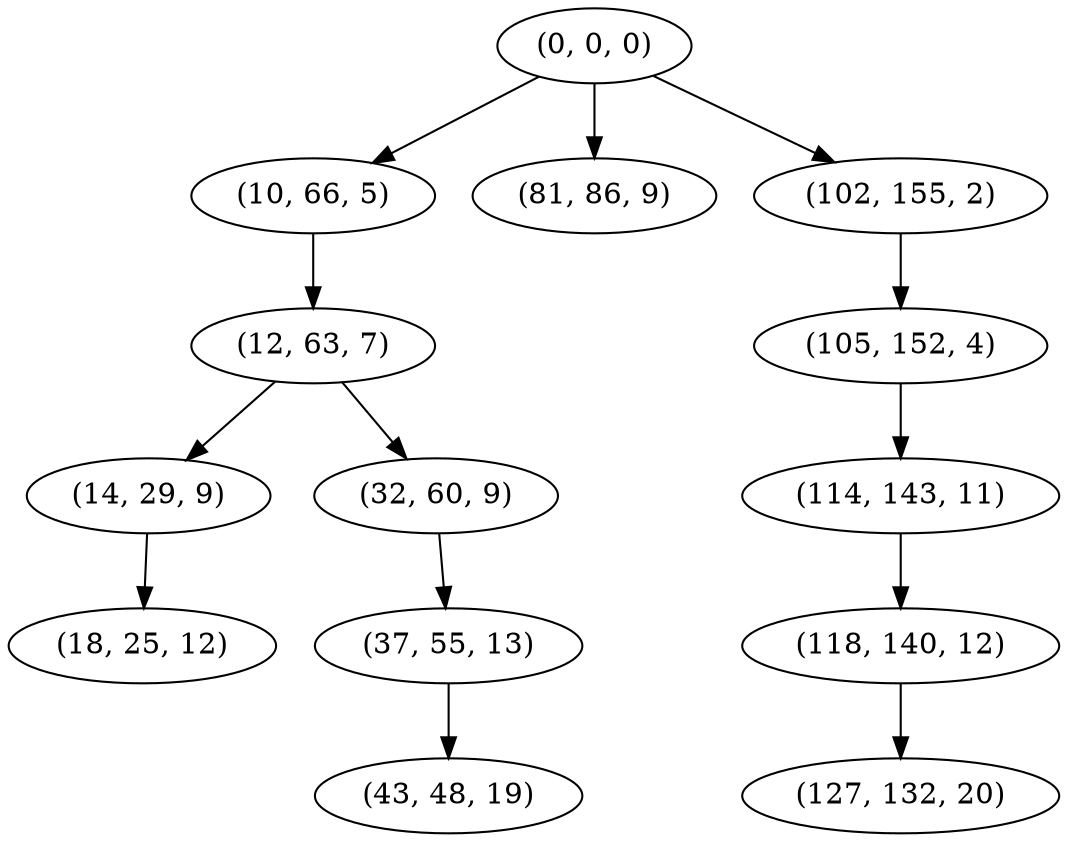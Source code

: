 digraph tree {
    "(0, 0, 0)";
    "(10, 66, 5)";
    "(12, 63, 7)";
    "(14, 29, 9)";
    "(18, 25, 12)";
    "(32, 60, 9)";
    "(37, 55, 13)";
    "(43, 48, 19)";
    "(81, 86, 9)";
    "(102, 155, 2)";
    "(105, 152, 4)";
    "(114, 143, 11)";
    "(118, 140, 12)";
    "(127, 132, 20)";
    "(0, 0, 0)" -> "(10, 66, 5)";
    "(0, 0, 0)" -> "(81, 86, 9)";
    "(0, 0, 0)" -> "(102, 155, 2)";
    "(10, 66, 5)" -> "(12, 63, 7)";
    "(12, 63, 7)" -> "(14, 29, 9)";
    "(12, 63, 7)" -> "(32, 60, 9)";
    "(14, 29, 9)" -> "(18, 25, 12)";
    "(32, 60, 9)" -> "(37, 55, 13)";
    "(37, 55, 13)" -> "(43, 48, 19)";
    "(102, 155, 2)" -> "(105, 152, 4)";
    "(105, 152, 4)" -> "(114, 143, 11)";
    "(114, 143, 11)" -> "(118, 140, 12)";
    "(118, 140, 12)" -> "(127, 132, 20)";
}
